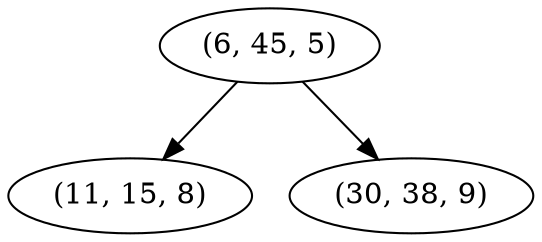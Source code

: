 digraph tree {
    "(6, 45, 5)";
    "(11, 15, 8)";
    "(30, 38, 9)";
    "(6, 45, 5)" -> "(11, 15, 8)";
    "(6, 45, 5)" -> "(30, 38, 9)";
}
